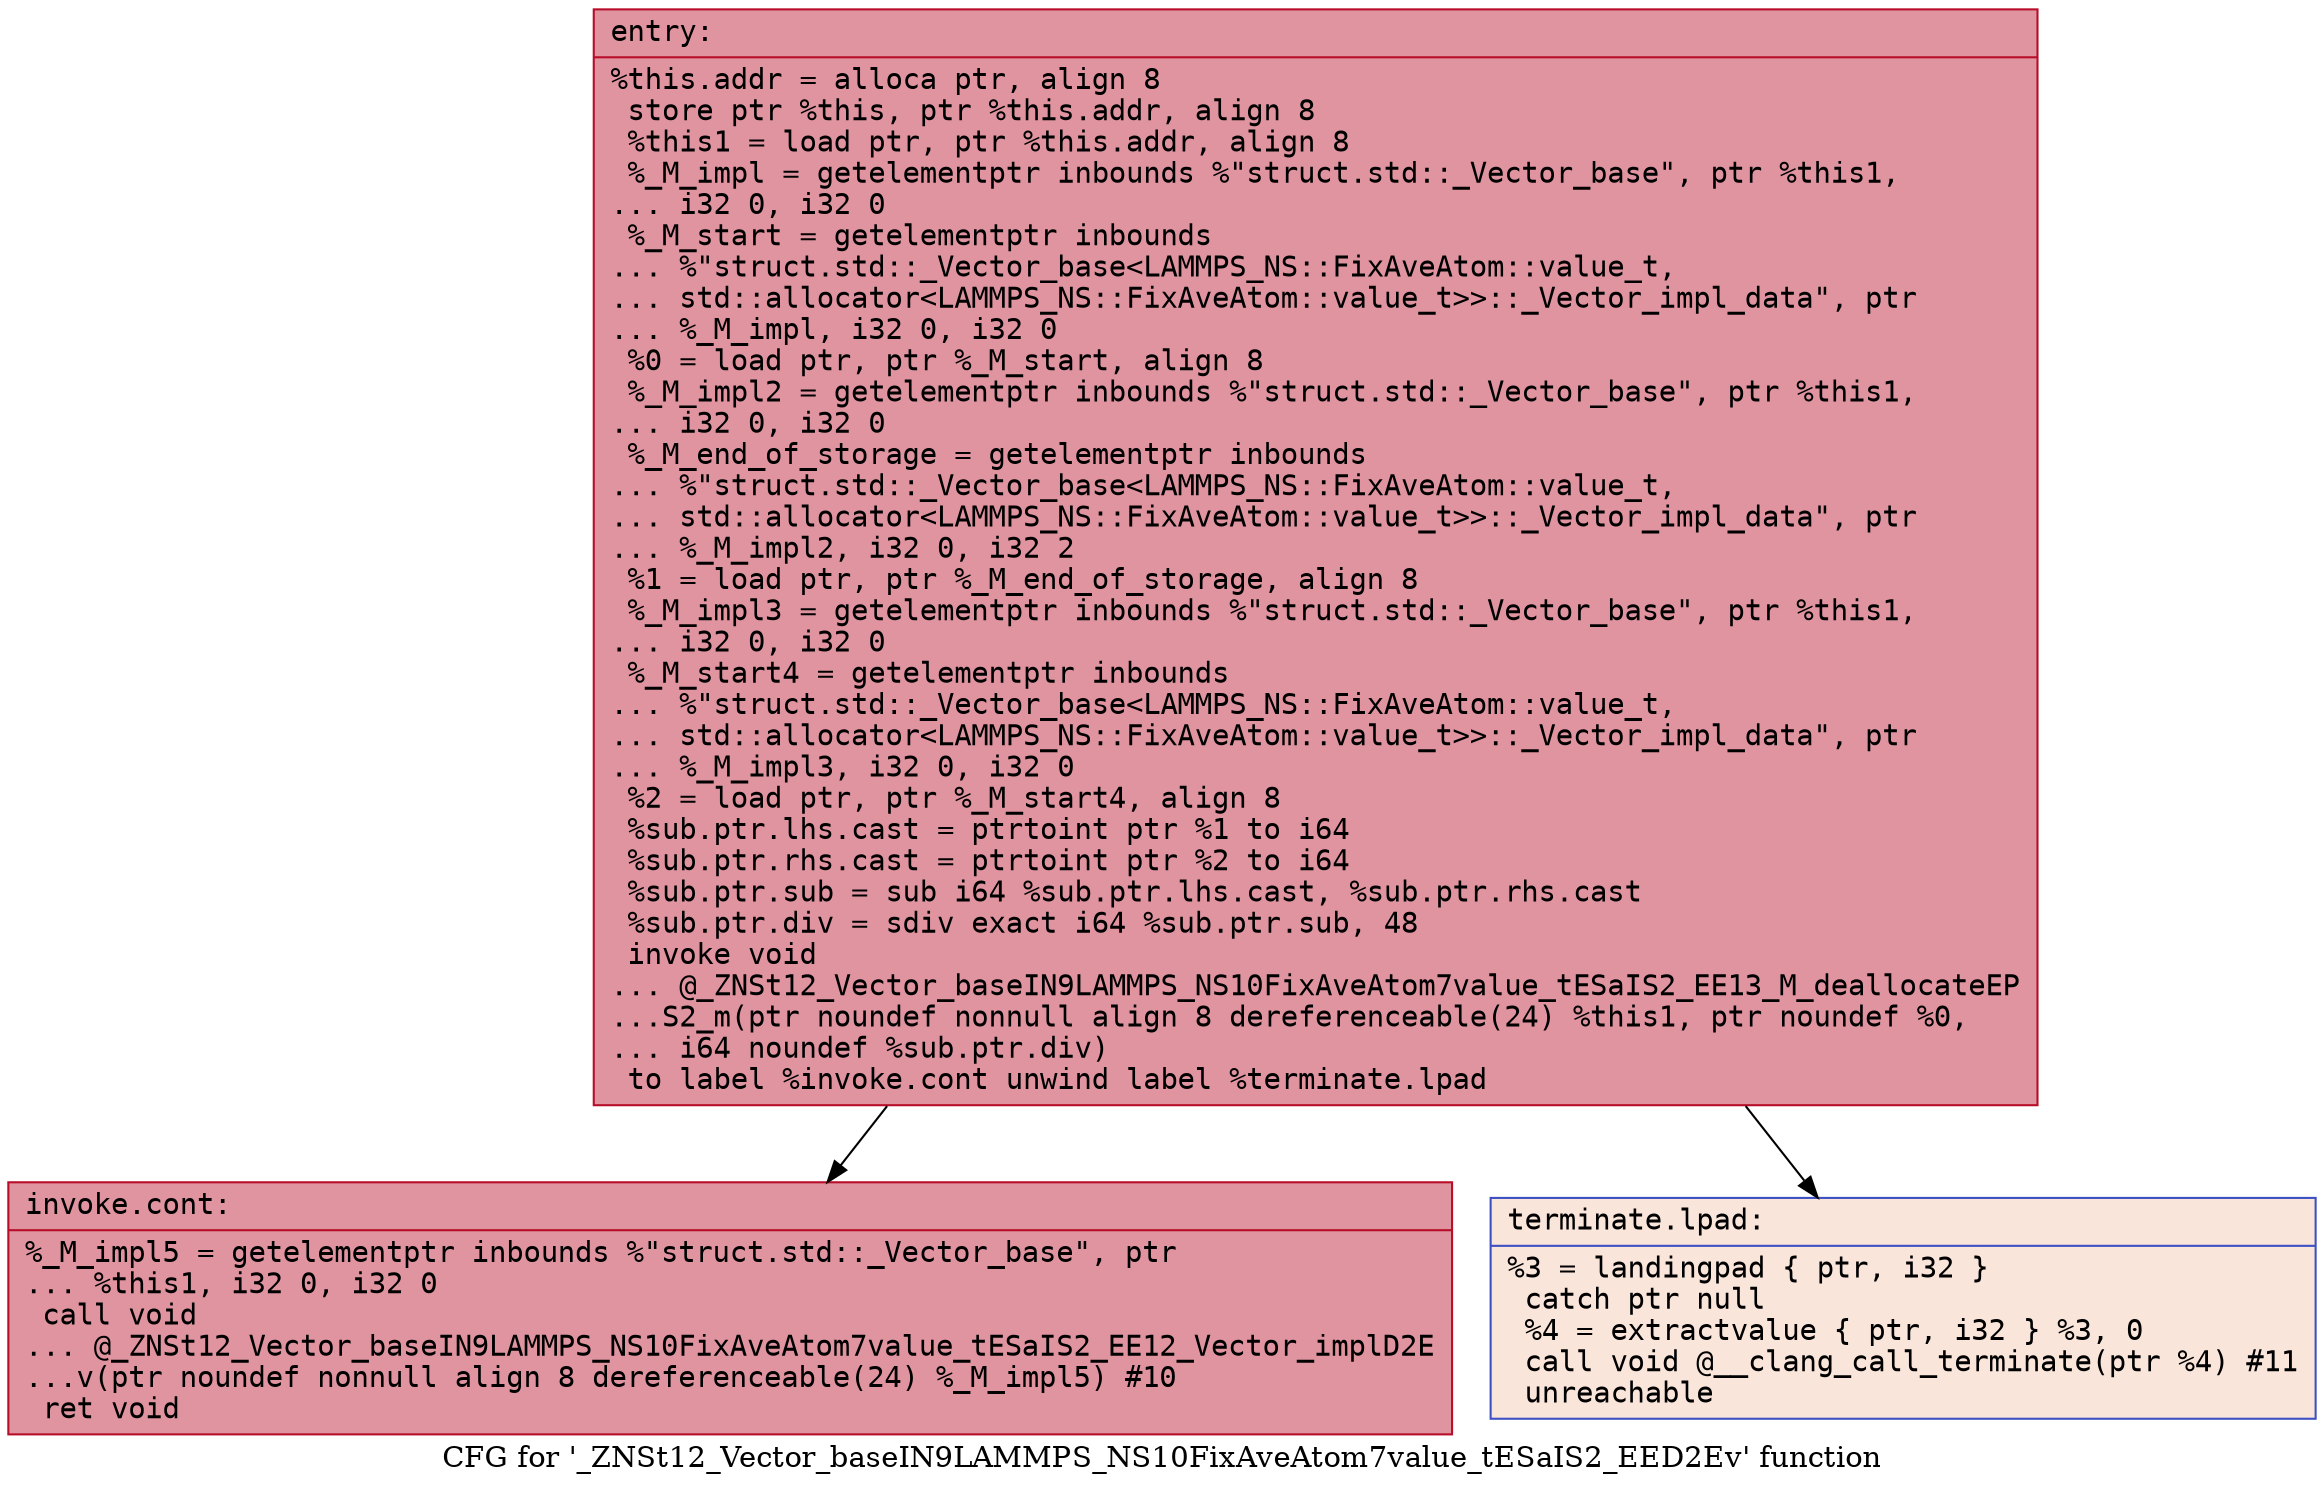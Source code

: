 digraph "CFG for '_ZNSt12_Vector_baseIN9LAMMPS_NS10FixAveAtom7value_tESaIS2_EED2Ev' function" {
	label="CFG for '_ZNSt12_Vector_baseIN9LAMMPS_NS10FixAveAtom7value_tESaIS2_EED2Ev' function";

	Node0x55d086736ee0 [shape=record,color="#b70d28ff", style=filled, fillcolor="#b70d2870" fontname="Courier",label="{entry:\l|  %this.addr = alloca ptr, align 8\l  store ptr %this, ptr %this.addr, align 8\l  %this1 = load ptr, ptr %this.addr, align 8\l  %_M_impl = getelementptr inbounds %\"struct.std::_Vector_base\", ptr %this1,\l... i32 0, i32 0\l  %_M_start = getelementptr inbounds\l... %\"struct.std::_Vector_base\<LAMMPS_NS::FixAveAtom::value_t,\l... std::allocator\<LAMMPS_NS::FixAveAtom::value_t\>\>::_Vector_impl_data\", ptr\l... %_M_impl, i32 0, i32 0\l  %0 = load ptr, ptr %_M_start, align 8\l  %_M_impl2 = getelementptr inbounds %\"struct.std::_Vector_base\", ptr %this1,\l... i32 0, i32 0\l  %_M_end_of_storage = getelementptr inbounds\l... %\"struct.std::_Vector_base\<LAMMPS_NS::FixAveAtom::value_t,\l... std::allocator\<LAMMPS_NS::FixAveAtom::value_t\>\>::_Vector_impl_data\", ptr\l... %_M_impl2, i32 0, i32 2\l  %1 = load ptr, ptr %_M_end_of_storage, align 8\l  %_M_impl3 = getelementptr inbounds %\"struct.std::_Vector_base\", ptr %this1,\l... i32 0, i32 0\l  %_M_start4 = getelementptr inbounds\l... %\"struct.std::_Vector_base\<LAMMPS_NS::FixAveAtom::value_t,\l... std::allocator\<LAMMPS_NS::FixAveAtom::value_t\>\>::_Vector_impl_data\", ptr\l... %_M_impl3, i32 0, i32 0\l  %2 = load ptr, ptr %_M_start4, align 8\l  %sub.ptr.lhs.cast = ptrtoint ptr %1 to i64\l  %sub.ptr.rhs.cast = ptrtoint ptr %2 to i64\l  %sub.ptr.sub = sub i64 %sub.ptr.lhs.cast, %sub.ptr.rhs.cast\l  %sub.ptr.div = sdiv exact i64 %sub.ptr.sub, 48\l  invoke void\l... @_ZNSt12_Vector_baseIN9LAMMPS_NS10FixAveAtom7value_tESaIS2_EE13_M_deallocateEP\l...S2_m(ptr noundef nonnull align 8 dereferenceable(24) %this1, ptr noundef %0,\l... i64 noundef %sub.ptr.div)\l          to label %invoke.cont unwind label %terminate.lpad\l}"];
	Node0x55d086736ee0 -> Node0x55d086736f50[tooltip="entry -> invoke.cont\nProbability 100.00%" ];
	Node0x55d086736ee0 -> Node0x55d086737ea0[tooltip="entry -> terminate.lpad\nProbability 0.00%" ];
	Node0x55d086736f50 [shape=record,color="#b70d28ff", style=filled, fillcolor="#b70d2870" fontname="Courier",label="{invoke.cont:\l|  %_M_impl5 = getelementptr inbounds %\"struct.std::_Vector_base\", ptr\l... %this1, i32 0, i32 0\l  call void\l... @_ZNSt12_Vector_baseIN9LAMMPS_NS10FixAveAtom7value_tESaIS2_EE12_Vector_implD2E\l...v(ptr noundef nonnull align 8 dereferenceable(24) %_M_impl5) #10\l  ret void\l}"];
	Node0x55d086737ea0 [shape=record,color="#3d50c3ff", style=filled, fillcolor="#f4c5ad70" fontname="Courier",label="{terminate.lpad:\l|  %3 = landingpad \{ ptr, i32 \}\l          catch ptr null\l  %4 = extractvalue \{ ptr, i32 \} %3, 0\l  call void @__clang_call_terminate(ptr %4) #11\l  unreachable\l}"];
}
